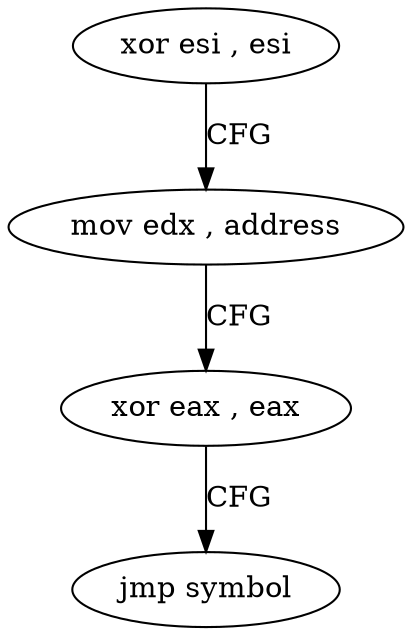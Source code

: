 digraph "func" {
"4238656" [label = "xor esi , esi" ]
"4238658" [label = "mov edx , address" ]
"4238663" [label = "xor eax , eax" ]
"4238665" [label = "jmp symbol" ]
"4238656" -> "4238658" [ label = "CFG" ]
"4238658" -> "4238663" [ label = "CFG" ]
"4238663" -> "4238665" [ label = "CFG" ]
}
